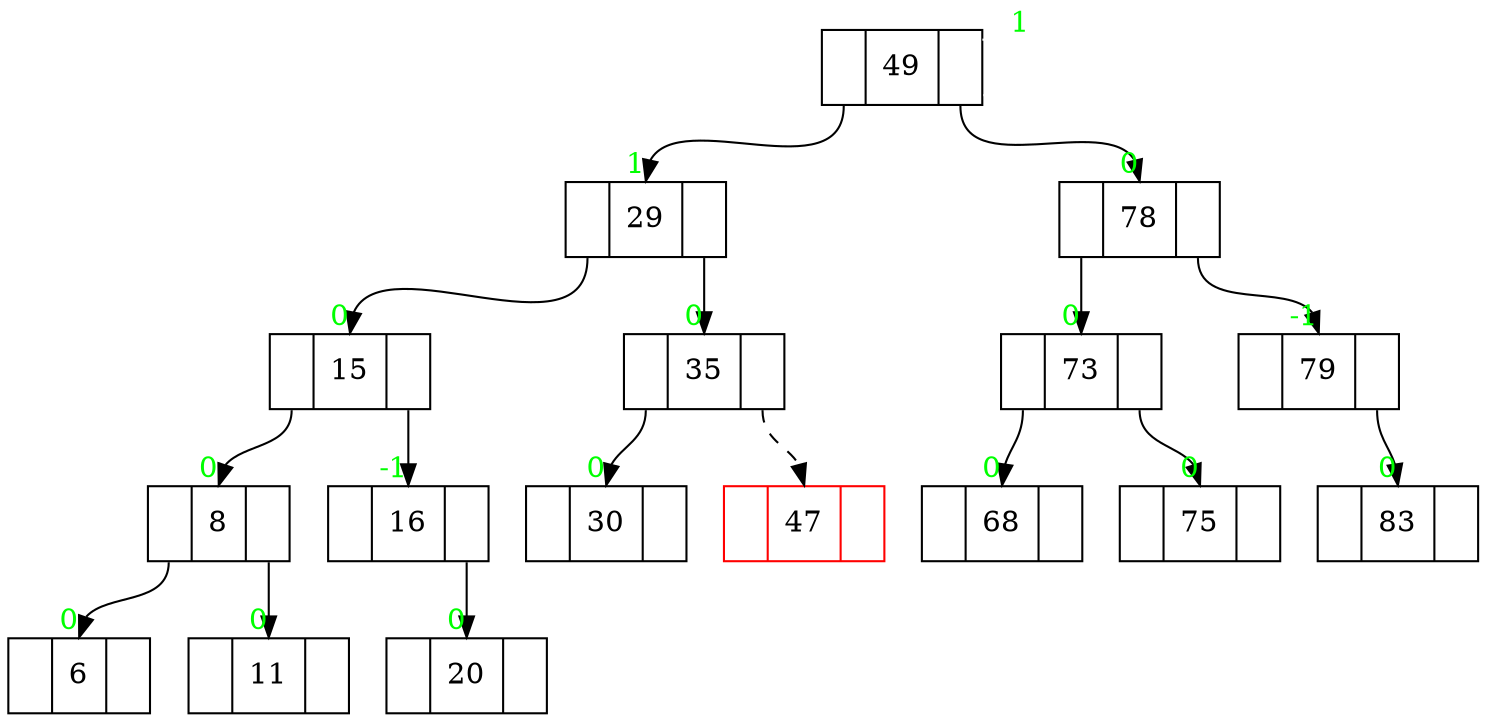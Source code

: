 digraph G {

node [shape = record];

6  [label=" <l> | <c> 6  | <r> "];
8  [label=" <l> | <c> 8  | <r> "];
11 [label=" <l> | <c> 11 | <r> "];
15 [label=" <l> | <c> 15 | <r> "];
16 [label=" <l> | <c> 16 | <r> "];
20 [label=" <l> | <c> 20 | <r> "];
29 [label=" <l> | <c> 29 | <r> "];
35 [label=" <l> | <c> 35 | <r> "];
30 [label=" <l> | <c> 30 | <r> "];
47 [label=" <l> | <c> 47 | <r> ", color=red];
49 [label=" <l> | <c> 49 | <r> "];
68 [label=" <l> | <c> 68 | <r> "];
73 [label=" <l> | <c> 73 | <r> "];
75 [label=" <l> | <c> 75 | <r> "];
78 [label=" <l> | <c> 78 | <r> "];
79 [label=" <l> | <c> 79 | <r> "];
83 [label=" <l> | <c> 83 | <r> "];

49:l -> 29:c [headlabel="   1", fontcolor=green];
49:r -> 78:c [headlabel="   0", fontcolor=green];
49   -> 49   [taillabel="   1", fontcolor=green, color=white, arrowsize=0];
29:l -> 15:c [headlabel="   0", fontcolor=green];
29:r -> 35:c [headlabel="   0", fontcolor=green];
15:l ->  8:c [headlabel="   0", fontcolor=green];
15:r -> 16:c [headlabel="  -1", fontcolor=green];
16:r -> 20:c [headlabel="   0", fontcolor=green];
 8:l ->  6:c [headlabel="   0", fontcolor=green];
 8:r -> 11:c [headlabel="   0", fontcolor=green];
35:l -> 30:c [headlabel="   0", fontcolor=green];
35:r -> 47:c [style=dashed];
78:l -> 73:c [headlabel="   0", fontcolor=green];
78:r -> 79:c [headlabel="  -1", fontcolor=green];
73:l -> 68:c [headlabel="   0", fontcolor=green];
73:r -> 75:c [headlabel="   0", fontcolor=green];
79:r -> 83:c [headlabel="   0", fontcolor=green];
}
